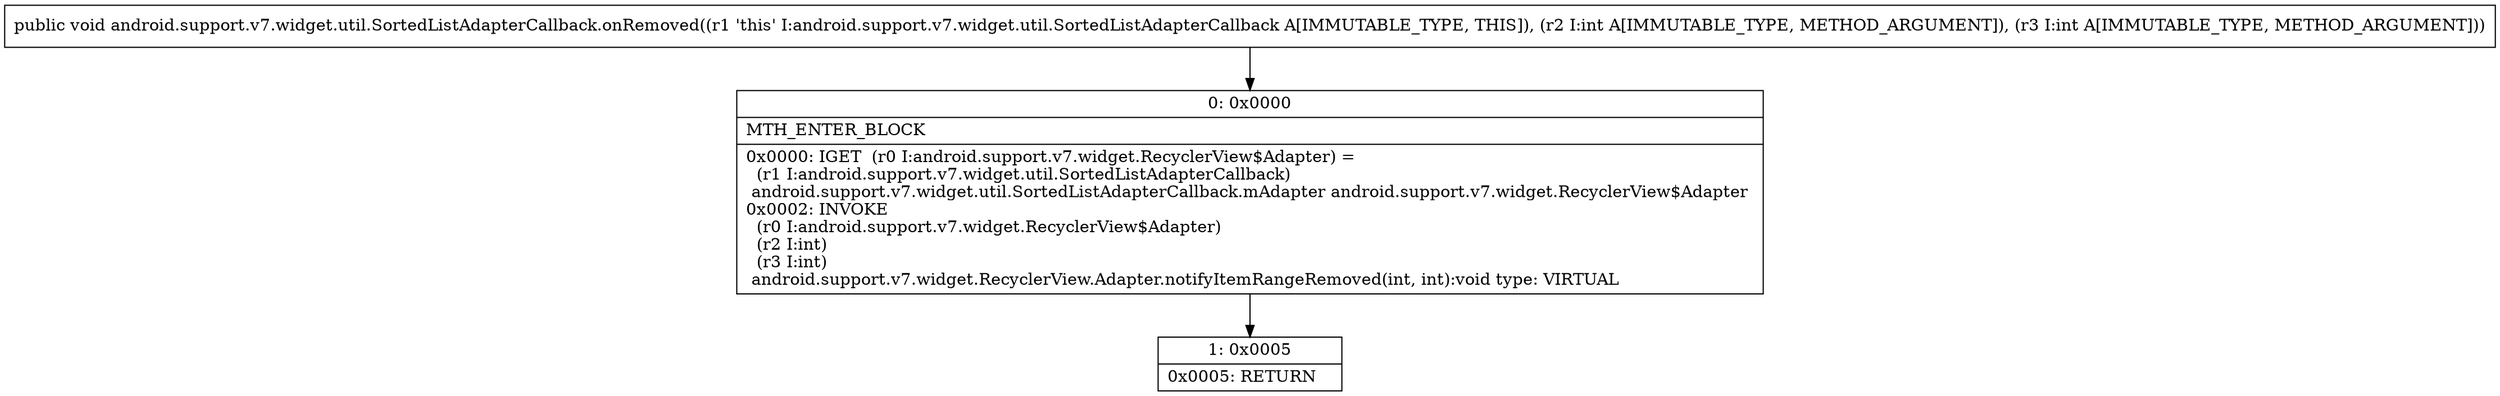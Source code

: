 digraph "CFG forandroid.support.v7.widget.util.SortedListAdapterCallback.onRemoved(II)V" {
Node_0 [shape=record,label="{0\:\ 0x0000|MTH_ENTER_BLOCK\l|0x0000: IGET  (r0 I:android.support.v7.widget.RecyclerView$Adapter) = \l  (r1 I:android.support.v7.widget.util.SortedListAdapterCallback)\l android.support.v7.widget.util.SortedListAdapterCallback.mAdapter android.support.v7.widget.RecyclerView$Adapter \l0x0002: INVOKE  \l  (r0 I:android.support.v7.widget.RecyclerView$Adapter)\l  (r2 I:int)\l  (r3 I:int)\l android.support.v7.widget.RecyclerView.Adapter.notifyItemRangeRemoved(int, int):void type: VIRTUAL \l}"];
Node_1 [shape=record,label="{1\:\ 0x0005|0x0005: RETURN   \l}"];
MethodNode[shape=record,label="{public void android.support.v7.widget.util.SortedListAdapterCallback.onRemoved((r1 'this' I:android.support.v7.widget.util.SortedListAdapterCallback A[IMMUTABLE_TYPE, THIS]), (r2 I:int A[IMMUTABLE_TYPE, METHOD_ARGUMENT]), (r3 I:int A[IMMUTABLE_TYPE, METHOD_ARGUMENT])) }"];
MethodNode -> Node_0;
Node_0 -> Node_1;
}

